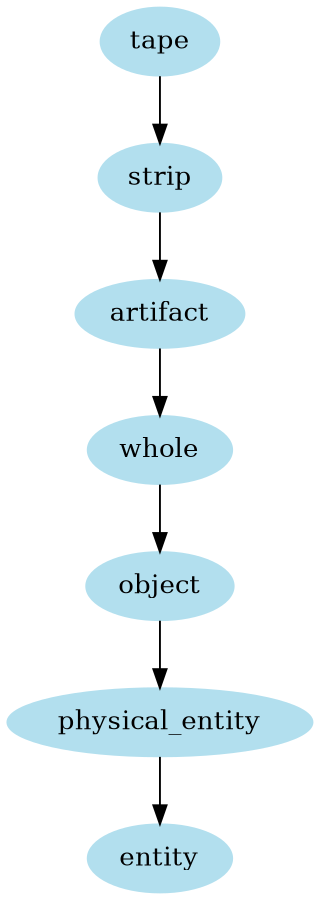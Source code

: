 digraph unix {
	node [color=lightblue2 style=filled]
	size="6,6"
	tape -> strip
	strip -> artifact
	artifact -> whole
	whole -> object
	object -> physical_entity
	physical_entity -> entity
}

